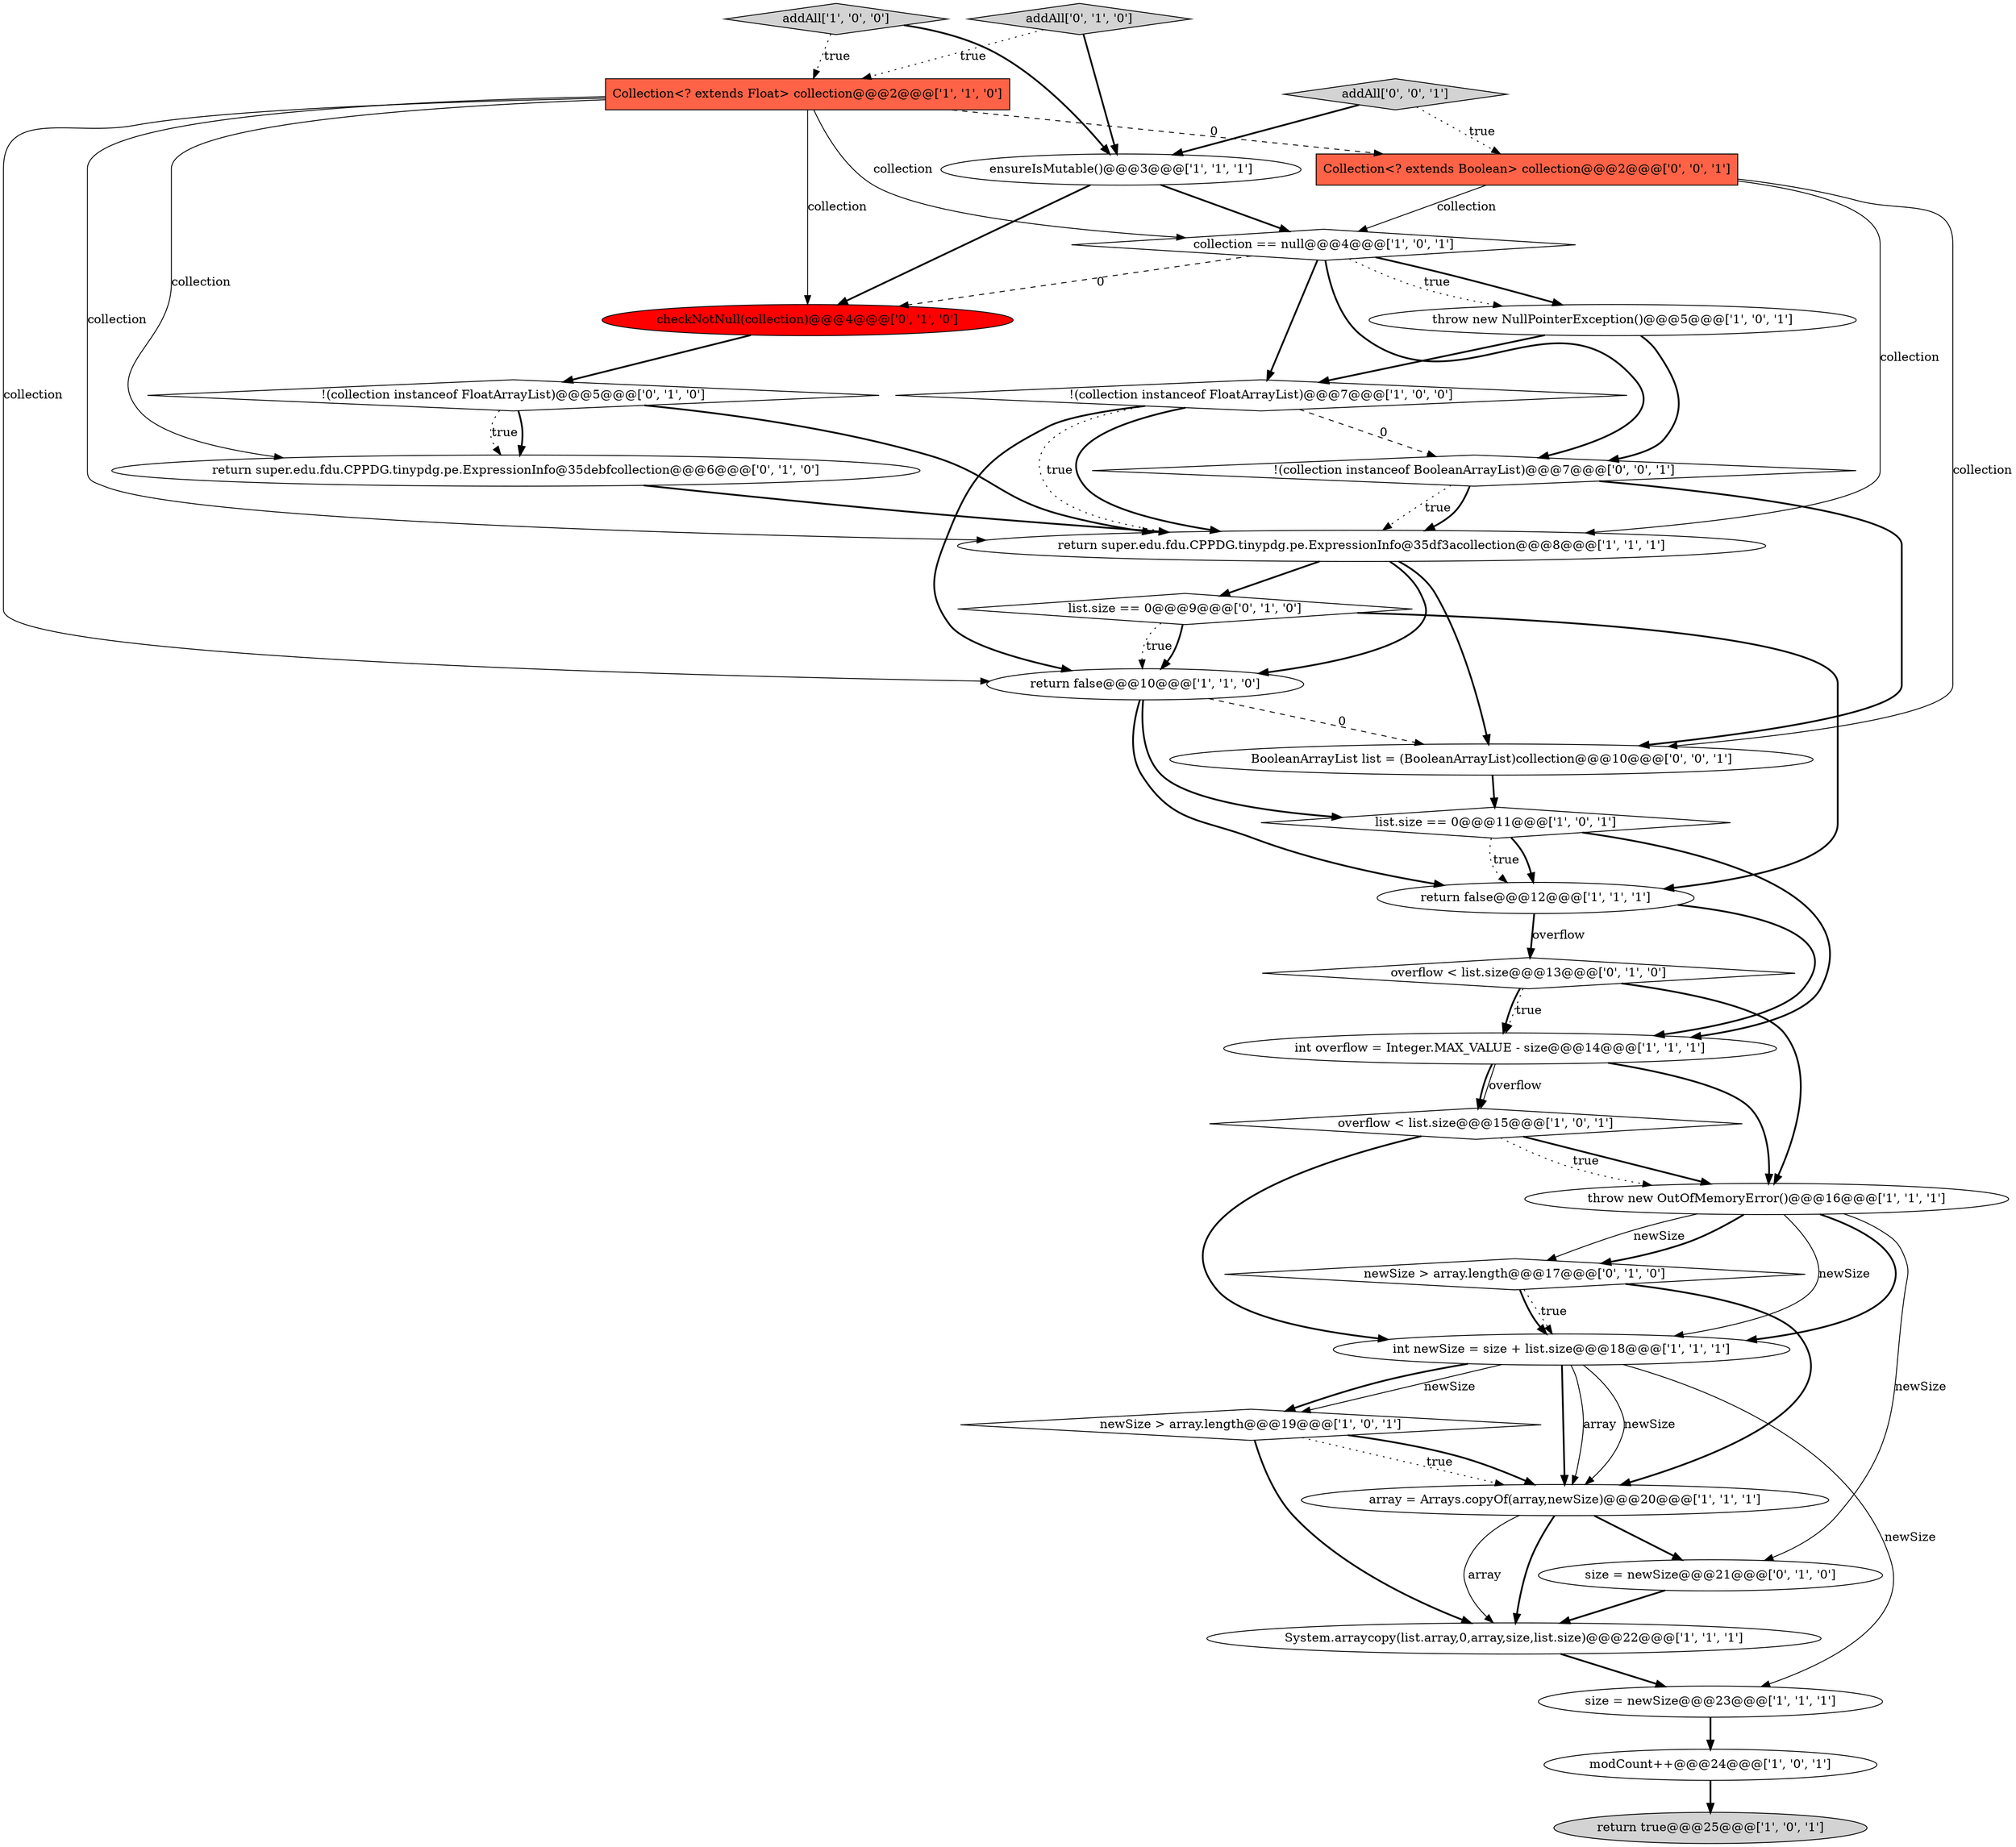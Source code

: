 digraph {
20 [style = filled, label = "return super.edu.fdu.CPPDG.tinypdg.pe.ExpressionInfo@35debfcollection@@@6@@@['0', '1', '0']", fillcolor = white, shape = ellipse image = "AAA0AAABBB2BBB"];
6 [style = filled, label = "int newSize = size + list.size@@@18@@@['1', '1', '1']", fillcolor = white, shape = ellipse image = "AAA0AAABBB1BBB"];
2 [style = filled, label = "addAll['1', '0', '0']", fillcolor = lightgray, shape = diamond image = "AAA0AAABBB1BBB"];
5 [style = filled, label = "!(collection instanceof FloatArrayList)@@@7@@@['1', '0', '0']", fillcolor = white, shape = diamond image = "AAA0AAABBB1BBB"];
8 [style = filled, label = "return false@@@10@@@['1', '1', '0']", fillcolor = white, shape = ellipse image = "AAA0AAABBB1BBB"];
1 [style = filled, label = "overflow < list.size@@@15@@@['1', '0', '1']", fillcolor = white, shape = diamond image = "AAA0AAABBB1BBB"];
21 [style = filled, label = "checkNotNull(collection)@@@4@@@['0', '1', '0']", fillcolor = red, shape = ellipse image = "AAA1AAABBB2BBB"];
3 [style = filled, label = "return false@@@12@@@['1', '1', '1']", fillcolor = white, shape = ellipse image = "AAA0AAABBB1BBB"];
13 [style = filled, label = "throw new OutOfMemoryError()@@@16@@@['1', '1', '1']", fillcolor = white, shape = ellipse image = "AAA0AAABBB1BBB"];
12 [style = filled, label = "int overflow = Integer.MAX_VALUE - size@@@14@@@['1', '1', '1']", fillcolor = white, shape = ellipse image = "AAA0AAABBB1BBB"];
16 [style = filled, label = "ensureIsMutable()@@@3@@@['1', '1', '1']", fillcolor = white, shape = ellipse image = "AAA0AAABBB1BBB"];
15 [style = filled, label = "size = newSize@@@23@@@['1', '1', '1']", fillcolor = white, shape = ellipse image = "AAA0AAABBB1BBB"];
26 [style = filled, label = "list.size == 0@@@9@@@['0', '1', '0']", fillcolor = white, shape = diamond image = "AAA0AAABBB2BBB"];
14 [style = filled, label = "list.size == 0@@@11@@@['1', '0', '1']", fillcolor = white, shape = diamond image = "AAA0AAABBB1BBB"];
7 [style = filled, label = "System.arraycopy(list.array,0,array,size,list.size)@@@22@@@['1', '1', '1']", fillcolor = white, shape = ellipse image = "AAA0AAABBB1BBB"];
4 [style = filled, label = "return true@@@25@@@['1', '0', '1']", fillcolor = lightgray, shape = ellipse image = "AAA0AAABBB1BBB"];
22 [style = filled, label = "addAll['0', '1', '0']", fillcolor = lightgray, shape = diamond image = "AAA0AAABBB2BBB"];
11 [style = filled, label = "throw new NullPointerException()@@@5@@@['1', '0', '1']", fillcolor = white, shape = ellipse image = "AAA0AAABBB1BBB"];
31 [style = filled, label = "!(collection instanceof BooleanArrayList)@@@7@@@['0', '0', '1']", fillcolor = white, shape = diamond image = "AAA0AAABBB3BBB"];
27 [style = filled, label = "newSize > array.length@@@17@@@['0', '1', '0']", fillcolor = white, shape = diamond image = "AAA0AAABBB2BBB"];
10 [style = filled, label = "Collection<? extends Float> collection@@@2@@@['1', '1', '0']", fillcolor = tomato, shape = box image = "AAA0AAABBB1BBB"];
24 [style = filled, label = "!(collection instanceof FloatArrayList)@@@5@@@['0', '1', '0']", fillcolor = white, shape = diamond image = "AAA0AAABBB2BBB"];
29 [style = filled, label = "Collection<? extends Boolean> collection@@@2@@@['0', '0', '1']", fillcolor = tomato, shape = box image = "AAA0AAABBB3BBB"];
17 [style = filled, label = "return super.edu.fdu.CPPDG.tinypdg.pe.ExpressionInfo@35df3acollection@@@8@@@['1', '1', '1']", fillcolor = white, shape = ellipse image = "AAA0AAABBB1BBB"];
30 [style = filled, label = "addAll['0', '0', '1']", fillcolor = lightgray, shape = diamond image = "AAA0AAABBB3BBB"];
25 [style = filled, label = "overflow < list.size@@@13@@@['0', '1', '0']", fillcolor = white, shape = diamond image = "AAA0AAABBB2BBB"];
9 [style = filled, label = "collection == null@@@4@@@['1', '0', '1']", fillcolor = white, shape = diamond image = "AAA0AAABBB1BBB"];
28 [style = filled, label = "BooleanArrayList list = (BooleanArrayList)collection@@@10@@@['0', '0', '1']", fillcolor = white, shape = ellipse image = "AAA0AAABBB3BBB"];
0 [style = filled, label = "newSize > array.length@@@19@@@['1', '0', '1']", fillcolor = white, shape = diamond image = "AAA0AAABBB1BBB"];
19 [style = filled, label = "array = Arrays.copyOf(array,newSize)@@@20@@@['1', '1', '1']", fillcolor = white, shape = ellipse image = "AAA0AAABBB1BBB"];
18 [style = filled, label = "modCount++@@@24@@@['1', '0', '1']", fillcolor = white, shape = ellipse image = "AAA0AAABBB1BBB"];
23 [style = filled, label = "size = newSize@@@21@@@['0', '1', '0']", fillcolor = white, shape = ellipse image = "AAA0AAABBB2BBB"];
14->3 [style = bold, label=""];
6->19 [style = solid, label="array"];
9->11 [style = bold, label=""];
13->27 [style = solid, label="newSize"];
0->19 [style = dotted, label="true"];
19->7 [style = solid, label="array"];
21->24 [style = bold, label=""];
1->13 [style = bold, label=""];
28->14 [style = bold, label=""];
1->13 [style = dotted, label="true"];
9->21 [style = dashed, label="0"];
29->9 [style = solid, label="collection"];
24->17 [style = bold, label=""];
14->3 [style = dotted, label="true"];
9->5 [style = bold, label=""];
27->19 [style = bold, label=""];
16->9 [style = bold, label=""];
2->10 [style = dotted, label="true"];
2->16 [style = bold, label=""];
13->23 [style = solid, label="newSize"];
3->25 [style = solid, label="overflow"];
10->17 [style = solid, label="collection"];
0->19 [style = bold, label=""];
25->12 [style = dotted, label="true"];
29->17 [style = solid, label="collection"];
10->29 [style = dashed, label="0"];
8->28 [style = dashed, label="0"];
5->17 [style = bold, label=""];
12->1 [style = bold, label=""];
6->19 [style = solid, label="newSize"];
0->7 [style = bold, label=""];
24->20 [style = bold, label=""];
30->29 [style = dotted, label="true"];
18->4 [style = bold, label=""];
10->8 [style = solid, label="collection"];
31->17 [style = dotted, label="true"];
23->7 [style = bold, label=""];
31->28 [style = bold, label=""];
10->21 [style = solid, label="collection"];
6->0 [style = solid, label="newSize"];
17->8 [style = bold, label=""];
26->8 [style = dotted, label="true"];
22->16 [style = bold, label=""];
9->31 [style = bold, label=""];
26->3 [style = bold, label=""];
9->11 [style = dotted, label="true"];
8->3 [style = bold, label=""];
8->14 [style = bold, label=""];
26->8 [style = bold, label=""];
3->12 [style = bold, label=""];
10->9 [style = solid, label="collection"];
12->13 [style = bold, label=""];
11->31 [style = bold, label=""];
11->5 [style = bold, label=""];
1->6 [style = bold, label=""];
13->27 [style = bold, label=""];
24->20 [style = dotted, label="true"];
5->31 [style = dashed, label="0"];
6->15 [style = solid, label="newSize"];
7->15 [style = bold, label=""];
13->6 [style = bold, label=""];
31->17 [style = bold, label=""];
5->17 [style = dotted, label="true"];
5->8 [style = bold, label=""];
29->28 [style = solid, label="collection"];
17->26 [style = bold, label=""];
20->17 [style = bold, label=""];
22->10 [style = dotted, label="true"];
25->13 [style = bold, label=""];
3->25 [style = bold, label=""];
6->0 [style = bold, label=""];
6->19 [style = bold, label=""];
15->18 [style = bold, label=""];
12->1 [style = solid, label="overflow"];
27->6 [style = bold, label=""];
17->28 [style = bold, label=""];
25->12 [style = bold, label=""];
16->21 [style = bold, label=""];
19->23 [style = bold, label=""];
14->12 [style = bold, label=""];
13->6 [style = solid, label="newSize"];
10->20 [style = solid, label="collection"];
27->6 [style = dotted, label="true"];
30->16 [style = bold, label=""];
19->7 [style = bold, label=""];
}

